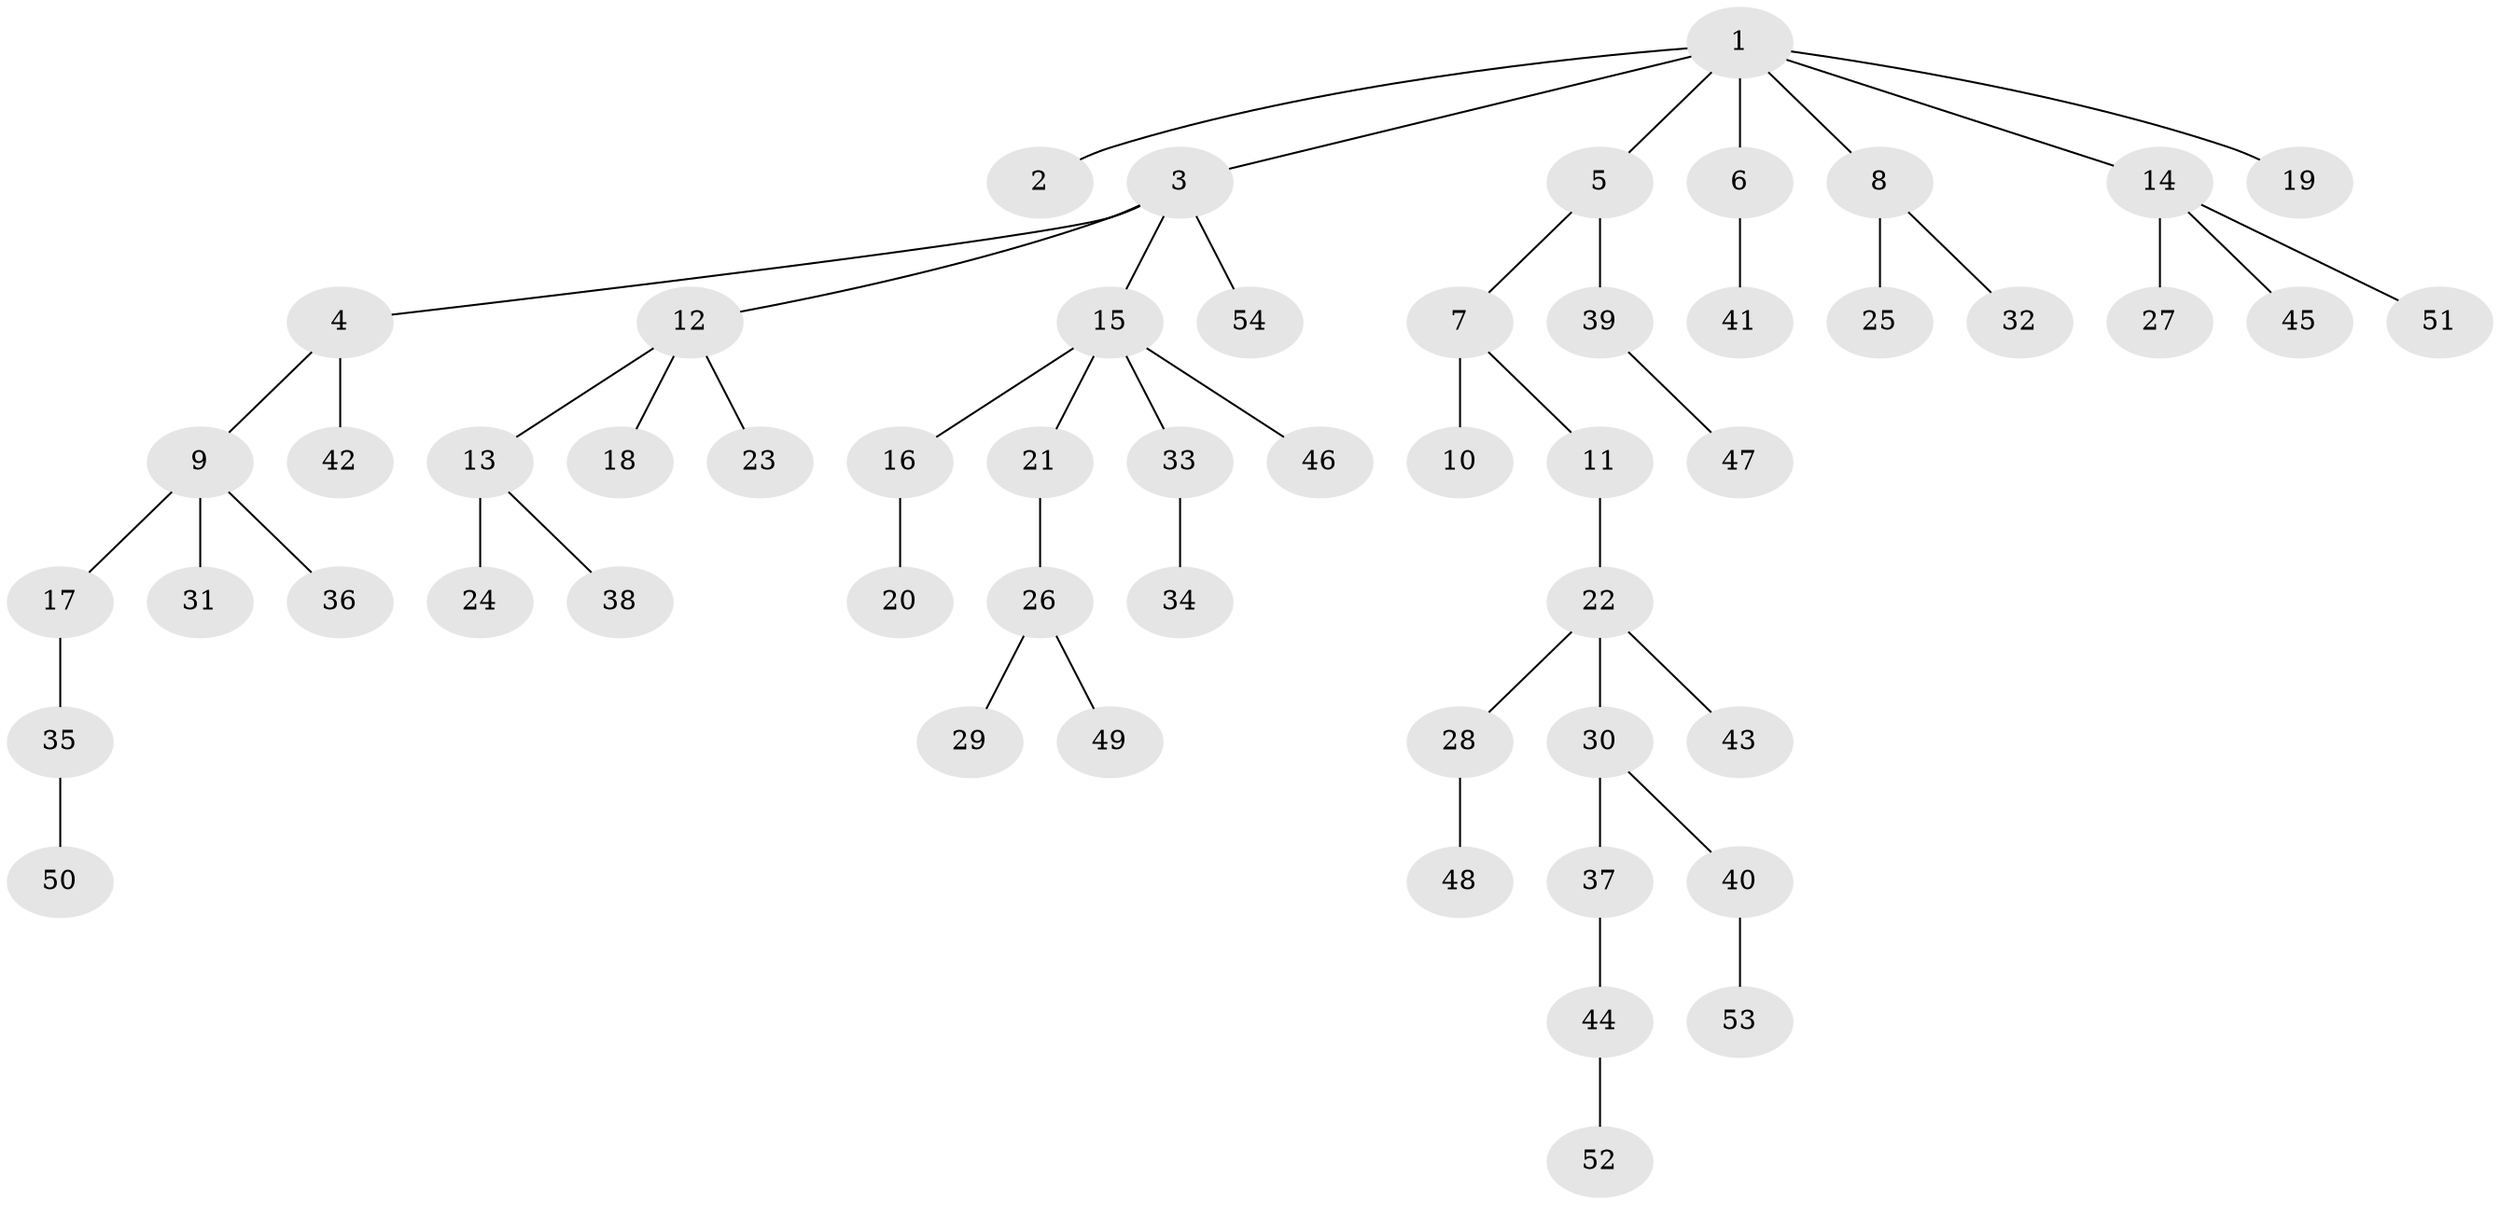 // Generated by graph-tools (version 1.1) at 2025/02/03/09/25 03:02:28]
// undirected, 54 vertices, 53 edges
graph export_dot {
graph [start="1"]
  node [color=gray90,style=filled];
  1;
  2;
  3;
  4;
  5;
  6;
  7;
  8;
  9;
  10;
  11;
  12;
  13;
  14;
  15;
  16;
  17;
  18;
  19;
  20;
  21;
  22;
  23;
  24;
  25;
  26;
  27;
  28;
  29;
  30;
  31;
  32;
  33;
  34;
  35;
  36;
  37;
  38;
  39;
  40;
  41;
  42;
  43;
  44;
  45;
  46;
  47;
  48;
  49;
  50;
  51;
  52;
  53;
  54;
  1 -- 2;
  1 -- 3;
  1 -- 5;
  1 -- 6;
  1 -- 8;
  1 -- 14;
  1 -- 19;
  3 -- 4;
  3 -- 12;
  3 -- 15;
  3 -- 54;
  4 -- 9;
  4 -- 42;
  5 -- 7;
  5 -- 39;
  6 -- 41;
  7 -- 10;
  7 -- 11;
  8 -- 25;
  8 -- 32;
  9 -- 17;
  9 -- 31;
  9 -- 36;
  11 -- 22;
  12 -- 13;
  12 -- 18;
  12 -- 23;
  13 -- 24;
  13 -- 38;
  14 -- 27;
  14 -- 45;
  14 -- 51;
  15 -- 16;
  15 -- 21;
  15 -- 33;
  15 -- 46;
  16 -- 20;
  17 -- 35;
  21 -- 26;
  22 -- 28;
  22 -- 30;
  22 -- 43;
  26 -- 29;
  26 -- 49;
  28 -- 48;
  30 -- 37;
  30 -- 40;
  33 -- 34;
  35 -- 50;
  37 -- 44;
  39 -- 47;
  40 -- 53;
  44 -- 52;
}
